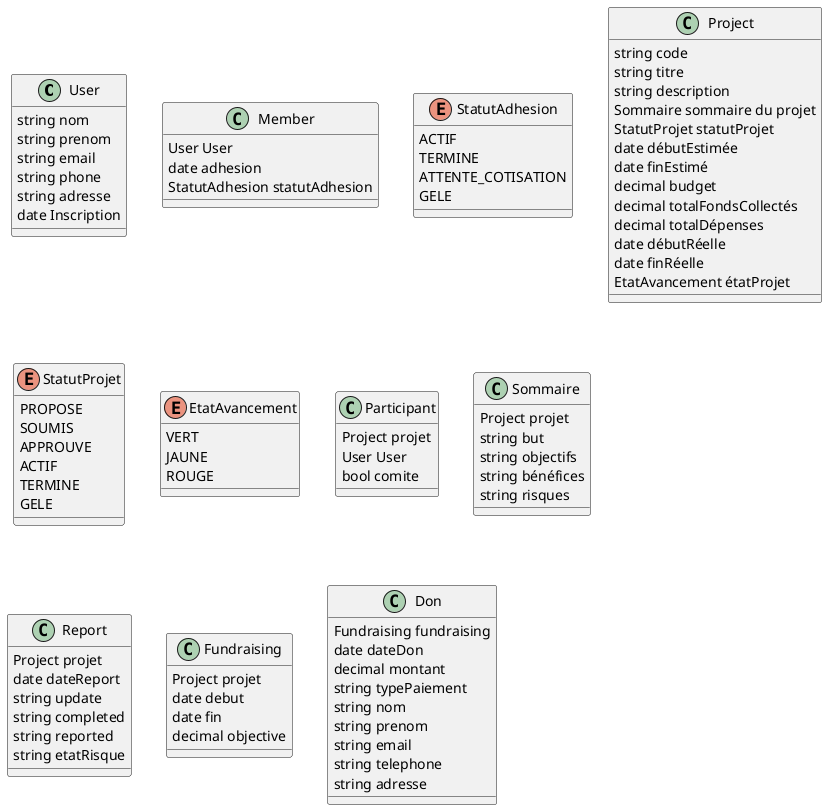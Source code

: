 @startuml ProjetGo

class User {
  string nom
  string prenom
  string email
  string phone
  string adresse
  date Inscription
}

class Member {
  User User
  date adhesion
  StatutAdhesion statutAdhesion
}

enum StatutAdhesion {
  ACTIF
  TERMINE
  ATTENTE_COTISATION
  GELE
}

class Project {
  string code
  string titre
  string description
  Sommaire sommaire du projet
  StatutProjet statutProjet 
  date débutEstimée
  date finEstimé
  decimal budget
  decimal totalFondsCollectés
  decimal totalDépenses
  date débutRéelle
  date finRéelle 
  EtatAvancement étatProjet
}

enum StatutProjet {
  PROPOSE
  SOUMIS
  APPROUVE
  ACTIF
  TERMINE
  GELE
}

enum EtatAvancement {
  VERT
  JAUNE
  ROUGE
}

class Participant {
  Project projet
  User User
  bool comite
}

class Sommaire {
 Project projet
 string but
 string objectifs
 string bénéfices
 string risques
}

class Report {
  Project projet
  date dateReport
  string update
  string completed
  string reported
  string etatRisque
}

class Fundraising {
  Project projet
  date debut
  date fin
  decimal objective
}

class Don {
  Fundraising fundraising
  date dateDon
  decimal montant
  string typePaiement
  string nom
  string prenom
  string email
  string telephone
  string adresse
}

@enduml